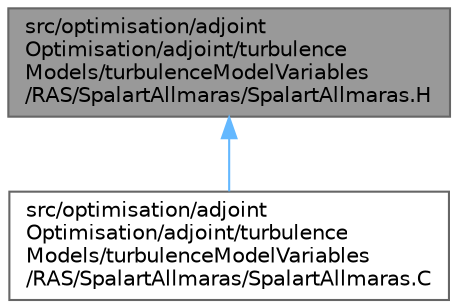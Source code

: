 digraph "src/optimisation/adjointOptimisation/adjoint/turbulenceModels/turbulenceModelVariables/RAS/SpalartAllmaras/SpalartAllmaras.H"
{
 // LATEX_PDF_SIZE
  bgcolor="transparent";
  edge [fontname=Helvetica,fontsize=10,labelfontname=Helvetica,labelfontsize=10];
  node [fontname=Helvetica,fontsize=10,shape=box,height=0.2,width=0.4];
  Node1 [id="Node000001",label="src/optimisation/adjoint\lOptimisation/adjoint/turbulence\lModels/turbulenceModelVariables\l/RAS/SpalartAllmaras/SpalartAllmaras.H",height=0.2,width=0.4,color="gray40", fillcolor="grey60", style="filled", fontcolor="black",tooltip=" "];
  Node1 -> Node2 [id="edge1_Node000001_Node000002",dir="back",color="steelblue1",style="solid",tooltip=" "];
  Node2 [id="Node000002",label="src/optimisation/adjoint\lOptimisation/adjoint/turbulence\lModels/turbulenceModelVariables\l/RAS/SpalartAllmaras/SpalartAllmaras.C",height=0.2,width=0.4,color="grey40", fillcolor="white", style="filled",URL="$optimisation_2adjointOptimisation_2adjoint_2turbulenceModels_2turbulenceModelVariables_2RAS_2Spadabd38649b575de4185c31bfc26174c8.html",tooltip=" "];
}
